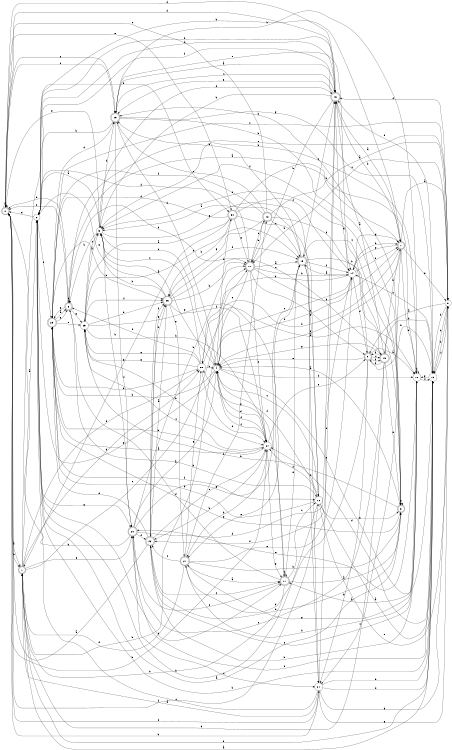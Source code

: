 digraph n25_3 {
__start0 [label="" shape="none"];

rankdir=LR;
size="8,5";

s0 [style="rounded,filled", color="black", fillcolor="white" shape="doublecircle", label="0"];
s1 [style="rounded,filled", color="black", fillcolor="white" shape="doublecircle", label="1"];
s2 [style="filled", color="black", fillcolor="white" shape="circle", label="2"];
s3 [style="rounded,filled", color="black", fillcolor="white" shape="doublecircle", label="3"];
s4 [style="filled", color="black", fillcolor="white" shape="circle", label="4"];
s5 [style="filled", color="black", fillcolor="white" shape="circle", label="5"];
s6 [style="rounded,filled", color="black", fillcolor="white" shape="doublecircle", label="6"];
s7 [style="rounded,filled", color="black", fillcolor="white" shape="doublecircle", label="7"];
s8 [style="filled", color="black", fillcolor="white" shape="circle", label="8"];
s9 [style="rounded,filled", color="black", fillcolor="white" shape="doublecircle", label="9"];
s10 [style="filled", color="black", fillcolor="white" shape="circle", label="10"];
s11 [style="rounded,filled", color="black", fillcolor="white" shape="doublecircle", label="11"];
s12 [style="filled", color="black", fillcolor="white" shape="circle", label="12"];
s13 [style="filled", color="black", fillcolor="white" shape="circle", label="13"];
s14 [style="filled", color="black", fillcolor="white" shape="circle", label="14"];
s15 [style="rounded,filled", color="black", fillcolor="white" shape="doublecircle", label="15"];
s16 [style="rounded,filled", color="black", fillcolor="white" shape="doublecircle", label="16"];
s17 [style="rounded,filled", color="black", fillcolor="white" shape="doublecircle", label="17"];
s18 [style="rounded,filled", color="black", fillcolor="white" shape="doublecircle", label="18"];
s19 [style="rounded,filled", color="black", fillcolor="white" shape="doublecircle", label="19"];
s20 [style="rounded,filled", color="black", fillcolor="white" shape="doublecircle", label="20"];
s21 [style="filled", color="black", fillcolor="white" shape="circle", label="21"];
s22 [style="rounded,filled", color="black", fillcolor="white" shape="doublecircle", label="22"];
s23 [style="rounded,filled", color="black", fillcolor="white" shape="doublecircle", label="23"];
s24 [style="filled", color="black", fillcolor="white" shape="circle", label="24"];
s25 [style="filled", color="black", fillcolor="white" shape="circle", label="25"];
s26 [style="rounded,filled", color="black", fillcolor="white" shape="doublecircle", label="26"];
s27 [style="rounded,filled", color="black", fillcolor="white" shape="doublecircle", label="27"];
s28 [style="filled", color="black", fillcolor="white" shape="circle", label="28"];
s29 [style="rounded,filled", color="black", fillcolor="white" shape="doublecircle", label="29"];
s30 [style="rounded,filled", color="black", fillcolor="white" shape="doublecircle", label="30"];
s0 -> s1 [label="a"];
s0 -> s24 [label="b"];
s0 -> s29 [label="c"];
s0 -> s16 [label="d"];
s0 -> s30 [label="e"];
s0 -> s12 [label="f"];
s0 -> s0 [label="g"];
s0 -> s1 [label="h"];
s1 -> s2 [label="a"];
s1 -> s30 [label="b"];
s1 -> s17 [label="c"];
s1 -> s28 [label="d"];
s1 -> s20 [label="e"];
s1 -> s13 [label="f"];
s1 -> s28 [label="g"];
s1 -> s17 [label="h"];
s2 -> s3 [label="a"];
s2 -> s16 [label="b"];
s2 -> s11 [label="c"];
s2 -> s16 [label="d"];
s2 -> s0 [label="e"];
s2 -> s23 [label="f"];
s2 -> s20 [label="g"];
s2 -> s7 [label="h"];
s3 -> s4 [label="a"];
s3 -> s25 [label="b"];
s3 -> s15 [label="c"];
s3 -> s22 [label="d"];
s3 -> s3 [label="e"];
s3 -> s5 [label="f"];
s3 -> s23 [label="g"];
s3 -> s29 [label="h"];
s4 -> s5 [label="a"];
s4 -> s10 [label="b"];
s4 -> s13 [label="c"];
s4 -> s30 [label="d"];
s4 -> s14 [label="e"];
s4 -> s24 [label="f"];
s4 -> s2 [label="g"];
s4 -> s23 [label="h"];
s5 -> s2 [label="a"];
s5 -> s6 [label="b"];
s5 -> s4 [label="c"];
s5 -> s16 [label="d"];
s5 -> s0 [label="e"];
s5 -> s29 [label="f"];
s5 -> s21 [label="g"];
s5 -> s20 [label="h"];
s6 -> s7 [label="a"];
s6 -> s12 [label="b"];
s6 -> s6 [label="c"];
s6 -> s17 [label="d"];
s6 -> s23 [label="e"];
s6 -> s0 [label="f"];
s6 -> s25 [label="g"];
s6 -> s0 [label="h"];
s7 -> s8 [label="a"];
s7 -> s28 [label="b"];
s7 -> s21 [label="c"];
s7 -> s10 [label="d"];
s7 -> s8 [label="e"];
s7 -> s4 [label="f"];
s7 -> s14 [label="g"];
s7 -> s16 [label="h"];
s8 -> s9 [label="a"];
s8 -> s13 [label="b"];
s8 -> s17 [label="c"];
s8 -> s13 [label="d"];
s8 -> s6 [label="e"];
s8 -> s16 [label="f"];
s8 -> s21 [label="g"];
s8 -> s13 [label="h"];
s9 -> s10 [label="a"];
s9 -> s27 [label="b"];
s9 -> s19 [label="c"];
s9 -> s5 [label="d"];
s9 -> s4 [label="e"];
s9 -> s19 [label="f"];
s9 -> s21 [label="g"];
s9 -> s13 [label="h"];
s10 -> s11 [label="a"];
s10 -> s29 [label="b"];
s10 -> s22 [label="c"];
s10 -> s10 [label="d"];
s10 -> s20 [label="e"];
s10 -> s13 [label="f"];
s10 -> s27 [label="g"];
s10 -> s5 [label="h"];
s11 -> s3 [label="a"];
s11 -> s1 [label="b"];
s11 -> s12 [label="c"];
s11 -> s6 [label="d"];
s11 -> s15 [label="e"];
s11 -> s20 [label="f"];
s11 -> s28 [label="g"];
s11 -> s11 [label="h"];
s12 -> s13 [label="a"];
s12 -> s23 [label="b"];
s12 -> s4 [label="c"];
s12 -> s24 [label="d"];
s12 -> s8 [label="e"];
s12 -> s4 [label="f"];
s12 -> s3 [label="g"];
s12 -> s2 [label="h"];
s13 -> s1 [label="a"];
s13 -> s2 [label="b"];
s13 -> s14 [label="c"];
s13 -> s24 [label="d"];
s13 -> s16 [label="e"];
s13 -> s8 [label="f"];
s13 -> s10 [label="g"];
s13 -> s19 [label="h"];
s14 -> s15 [label="a"];
s14 -> s28 [label="b"];
s14 -> s4 [label="c"];
s14 -> s9 [label="d"];
s14 -> s7 [label="e"];
s14 -> s22 [label="f"];
s14 -> s7 [label="g"];
s14 -> s7 [label="h"];
s15 -> s5 [label="a"];
s15 -> s3 [label="b"];
s15 -> s16 [label="c"];
s15 -> s21 [label="d"];
s15 -> s27 [label="e"];
s15 -> s14 [label="f"];
s15 -> s12 [label="g"];
s15 -> s29 [label="h"];
s16 -> s7 [label="a"];
s16 -> s17 [label="b"];
s16 -> s29 [label="c"];
s16 -> s0 [label="d"];
s16 -> s29 [label="e"];
s16 -> s2 [label="f"];
s16 -> s14 [label="g"];
s16 -> s5 [label="h"];
s17 -> s15 [label="a"];
s17 -> s14 [label="b"];
s17 -> s18 [label="c"];
s17 -> s2 [label="d"];
s17 -> s4 [label="e"];
s17 -> s24 [label="f"];
s17 -> s7 [label="g"];
s17 -> s9 [label="h"];
s18 -> s8 [label="a"];
s18 -> s17 [label="b"];
s18 -> s0 [label="c"];
s18 -> s19 [label="d"];
s18 -> s29 [label="e"];
s18 -> s23 [label="f"];
s18 -> s26 [label="g"];
s18 -> s15 [label="h"];
s19 -> s16 [label="a"];
s19 -> s9 [label="b"];
s19 -> s20 [label="c"];
s19 -> s1 [label="d"];
s19 -> s3 [label="e"];
s19 -> s9 [label="f"];
s19 -> s4 [label="g"];
s19 -> s7 [label="h"];
s20 -> s4 [label="a"];
s20 -> s17 [label="b"];
s20 -> s21 [label="c"];
s20 -> s16 [label="d"];
s20 -> s13 [label="e"];
s20 -> s22 [label="f"];
s20 -> s15 [label="g"];
s20 -> s0 [label="h"];
s21 -> s1 [label="a"];
s21 -> s0 [label="b"];
s21 -> s2 [label="c"];
s21 -> s13 [label="d"];
s21 -> s16 [label="e"];
s21 -> s0 [label="f"];
s21 -> s8 [label="g"];
s21 -> s13 [label="h"];
s22 -> s0 [label="a"];
s22 -> s10 [label="b"];
s22 -> s11 [label="c"];
s22 -> s23 [label="d"];
s22 -> s24 [label="e"];
s22 -> s26 [label="f"];
s22 -> s26 [label="g"];
s22 -> s26 [label="h"];
s23 -> s6 [label="a"];
s23 -> s24 [label="b"];
s23 -> s8 [label="c"];
s23 -> s29 [label="d"];
s23 -> s25 [label="e"];
s23 -> s12 [label="f"];
s23 -> s6 [label="g"];
s23 -> s26 [label="h"];
s24 -> s23 [label="a"];
s24 -> s22 [label="b"];
s24 -> s25 [label="c"];
s24 -> s4 [label="d"];
s24 -> s9 [label="e"];
s24 -> s4 [label="f"];
s24 -> s11 [label="g"];
s24 -> s27 [label="h"];
s25 -> s5 [label="a"];
s25 -> s24 [label="b"];
s25 -> s5 [label="c"];
s25 -> s26 [label="d"];
s25 -> s15 [label="e"];
s25 -> s26 [label="f"];
s25 -> s11 [label="g"];
s25 -> s24 [label="h"];
s26 -> s22 [label="a"];
s26 -> s5 [label="b"];
s26 -> s19 [label="c"];
s26 -> s15 [label="d"];
s26 -> s27 [label="e"];
s26 -> s24 [label="f"];
s26 -> s2 [label="g"];
s26 -> s17 [label="h"];
s27 -> s11 [label="a"];
s27 -> s3 [label="b"];
s27 -> s22 [label="c"];
s27 -> s1 [label="d"];
s27 -> s14 [label="e"];
s27 -> s18 [label="f"];
s27 -> s28 [label="g"];
s27 -> s10 [label="h"];
s28 -> s10 [label="a"];
s28 -> s4 [label="b"];
s28 -> s5 [label="c"];
s28 -> s24 [label="d"];
s28 -> s25 [label="e"];
s28 -> s6 [label="f"];
s28 -> s25 [label="g"];
s28 -> s23 [label="h"];
s29 -> s16 [label="a"];
s29 -> s3 [label="b"];
s29 -> s0 [label="c"];
s29 -> s4 [label="d"];
s29 -> s14 [label="e"];
s29 -> s20 [label="f"];
s29 -> s13 [label="g"];
s29 -> s2 [label="h"];
s30 -> s25 [label="a"];
s30 -> s10 [label="b"];
s30 -> s12 [label="c"];
s30 -> s23 [label="d"];
s30 -> s17 [label="e"];
s30 -> s14 [label="f"];
s30 -> s1 [label="g"];
s30 -> s26 [label="h"];

}